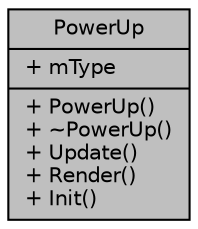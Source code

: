digraph "PowerUp"
{
  edge [fontname="Helvetica",fontsize="10",labelfontname="Helvetica",labelfontsize="10"];
  node [fontname="Helvetica",fontsize="10",shape=record];
  Node1 [label="{PowerUp\n|+ mType\l|+ PowerUp()\l+ ~PowerUp()\l+ Update()\l+ Render()\l+ Init()\l}",height=0.2,width=0.4,color="black", fillcolor="grey75", style="filled", fontcolor="black"];
}
